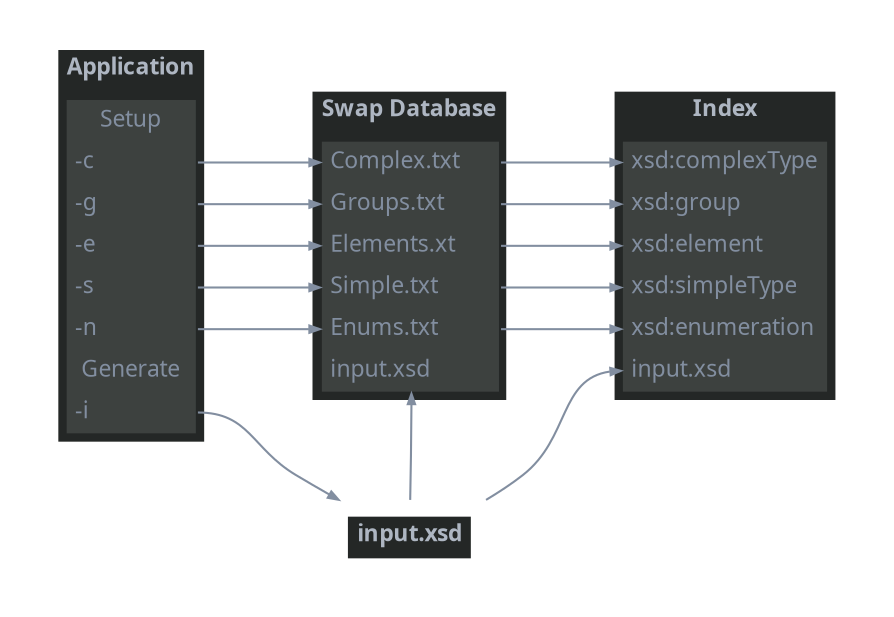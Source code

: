 

digraph {
    bgcolor = none;
    rankdir = "LR";
    layout  = dot;
    
    node [
        shape     = none
        fontname  = "Segoe UI"
        fontcolor = "#828EA0FF"
        fontsize  = "11"
    ]
    edge [
        arrowsize = "0.5"
        color     = "#828EA0FF"
        fontname  = "Segoe UI"
        fontcolor = "#828EA0FF"
        fontsize  = "11"
    ]

    subgraph cluster_a{
        peripheries = 0
        bgcolor     = none

        Application[label=<
            <table border="0" cellspacing="0" cellpadding="4" bgcolor="#242726FF">
                <tr><td align="center" port="Title"><font color="#AEB6C2FF"><b>Application</b></font></td></tr>
                <tr><td align="left">
                <table border="0" cellspacing="0" cellpadding="4" bgcolor="#464948C0">
                <tr><td align="center">Setup</td></tr>
                <tr><td align="left" port="C">-c</td></tr>
                <tr><td align="left" port="G">-g</td></tr>
                <tr><td align="left" port="E">-e</td></tr>
                <tr><td align="left" port="S">-s</td></tr>
                <tr><td align="left" port="N">-n</td></tr>
                <tr><td align="center">Generate</td></tr>
                <tr><td align="left" port="I">-i</td></tr>
                </table>
                </td></tr>
            </table>
        >];

        Database[label=<
            <table border="0" cellspacing="0" cellpadding="4" bgcolor="#242726FF">
                <tr><td align="center" port="Title"><font color="#AEB6C2FF"><b>Swap Database</b></font></td></tr>
                <tr><td align="left">
                <table border="0" cellspacing="0" cellpadding="4" bgcolor="#464948C0">
                <tr><td align="left" port="C">Complex.txt</td></tr>
                <tr><td align="left" port="G">Groups.txt</td></tr>
                <tr><td align="left" port="E">Elements.xt</td></tr>
                <tr><td align="left" port="S">Simple.txt</td></tr>
                <tr><td align="left" port="N">Enums.txt</td></tr>
                <tr><td align="left" port="I">input.xsd</td></tr>
                </table>
                </td></tr>
            </table>
        >];
        
        Index[label=<
        <table border="0" cellspacing="0" cellpadding="4" bgcolor="#242726FF">
            <tr><td align="center" port="Title"><font color="#AEB6C2FF"><b>Index</b></font></td></tr>
            <tr><td align="left">
            <table border="0" cellspacing="0" cellpadding="4" bgcolor="#464948C0">
            <tr><td align="left" port="C">xsd:complexType</td></tr>
            <tr><td align="left" port="G">xsd:group</td></tr>
            <tr><td align="left" port="E">xsd:element</td></tr>
            <tr><td align="left" port="S">xsd:simpleType</td></tr>
            <tr><td align="left" port="N">xsd:enumeration</td></tr>
            <tr><td align="left" port="I">input.xsd</td></tr>
            </table>
            </td></tr>
        </table>
        >];

    }

    subgraph cluster_b{
        peripheries=0
        Input[label=<
        <table border="0" cellspacing="0" cellpadding="4" bgcolor="#242726FF">
            <tr><td align="center" port="Title"><font color="#AEB6C2FF"><b>input.xsd</b></font></td></tr>
        </table>
        >];
    }
    
    Application:C->Database:C
    Application:S->Database:S
    Application:E->Database:E
    Application:N->Database:N
    Application:G->Database:G
    

    Application:I->Input;
    Database:C->Index:C;
    Database:S->Index:S;
    Database:E->Index:E;
    Database:N->Index:N;
    Database:G->Index:G;
    Input->Database:I;
    Input->Index:I;
}
